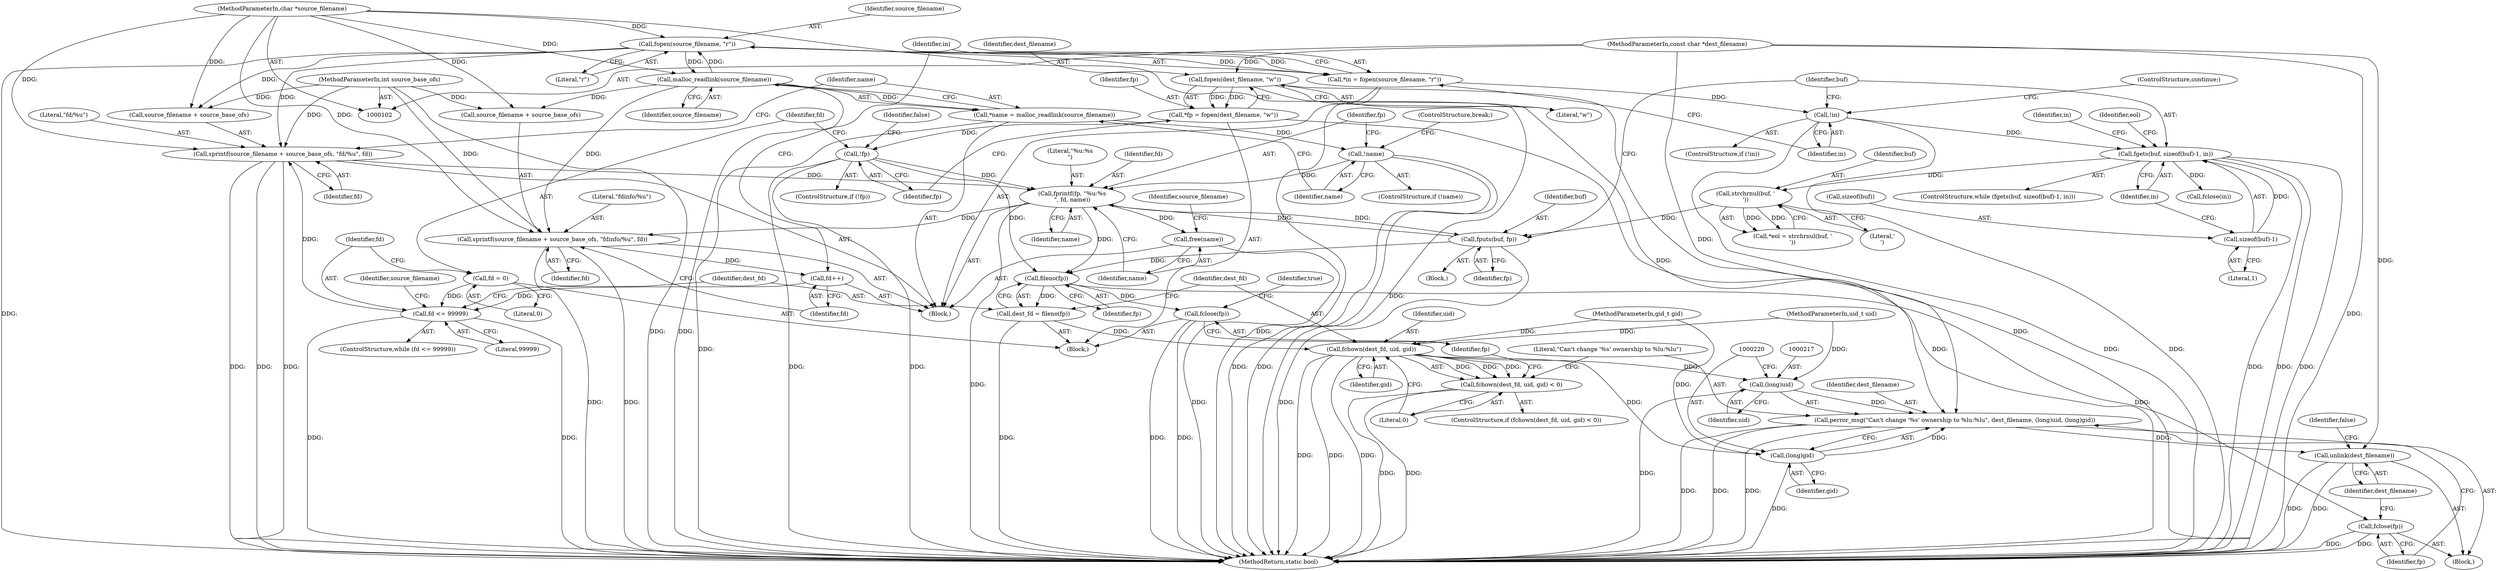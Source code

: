 digraph "0_abrt_d6e2f6f128cef4c21cb80941ae674c9842681aa7@API" {
"1000129" [label="(Call,sprintf(source_filename + source_base_ofs, \"fd/%u\", fd))"];
"1000162" [label="(Call,fopen(source_filename, \"r\"))"];
"1000104" [label="(MethodParameterIn,char *source_filename)"];
"1000138" [label="(Call,malloc_readlink(source_filename))"];
"1000105" [label="(MethodParameterIn,int source_base_ofs)"];
"1000125" [label="(Call,fd <= 99999)"];
"1000157" [label="(Call,fd++)"];
"1000151" [label="(Call,sprintf(source_filename + source_base_ofs, \"fdinfo/%u\", fd))"];
"1000144" [label="(Call,fprintf(fp, \"%u:%s\n\", fd, name))"];
"1000116" [label="(Call,!fp)"];
"1000110" [label="(Call,*fp = fopen(dest_filename, \"w\"))"];
"1000112" [label="(Call,fopen(dest_filename, \"w\"))"];
"1000103" [label="(MethodParameterIn,const char *dest_filename)"];
"1000195" [label="(Call,fputs(buf, fp))"];
"1000182" [label="(Call,strchrnul(buf, '\n'))"];
"1000171" [label="(Call,fgets(buf, sizeof(buf)-1, in))"];
"1000173" [label="(Call,sizeof(buf)-1)"];
"1000166" [label="(Call,!in)"];
"1000160" [label="(Call,*in = fopen(source_filename, \"r\"))"];
"1000129" [label="(Call,sprintf(source_filename + source_base_ofs, \"fd/%u\", fd))"];
"1000141" [label="(Call,!name)"];
"1000136" [label="(Call,*name = malloc_readlink(source_filename))"];
"1000121" [label="(Call,fd = 0)"];
"1000149" [label="(Call,free(name))"];
"1000203" [label="(Call,fileno(fp))"];
"1000201" [label="(Call,dest_fd = fileno(fp))"];
"1000207" [label="(Call,fchown(dest_fd, uid, gid))"];
"1000206" [label="(Call,fchown(dest_fd, uid, gid) < 0)"];
"1000216" [label="(Call,(long)uid)"];
"1000213" [label="(Call,perror_msg(\"Can't change '%s' ownership to %lu:%lu\", dest_filename, (long)uid, (long)gid))"];
"1000224" [label="(Call,unlink(dest_filename))"];
"1000219" [label="(Call,(long)gid)"];
"1000222" [label="(Call,fclose(fp))"];
"1000228" [label="(Call,fclose(fp))"];
"1000202" [label="(Identifier,dest_fd)"];
"1000182" [label="(Call,strchrnul(buf, '\n'))"];
"1000208" [label="(Identifier,dest_fd)"];
"1000113" [label="(Identifier,dest_filename)"];
"1000212" [label="(Block,)"];
"1000112" [label="(Call,fopen(dest_filename, \"w\"))"];
"1000210" [label="(Identifier,gid)"];
"1000197" [label="(Identifier,fp)"];
"1000216" [label="(Call,(long)uid)"];
"1000164" [label="(Literal,\"r\")"];
"1000222" [label="(Call,fclose(fp))"];
"1000127" [label="(Literal,99999)"];
"1000161" [label="(Identifier,in)"];
"1000152" [label="(Call,source_filename + source_base_ofs)"];
"1000111" [label="(Identifier,fp)"];
"1000211" [label="(Literal,0)"];
"1000165" [label="(ControlStructure,if (!in))"];
"1000105" [label="(MethodParameterIn,int source_base_ofs)"];
"1000117" [label="(Identifier,fp)"];
"1000143" [label="(ControlStructure,break;)"];
"1000114" [label="(Literal,\"w\")"];
"1000108" [label="(Block,)"];
"1000167" [label="(Identifier,in)"];
"1000195" [label="(Call,fputs(buf, fp))"];
"1000173" [label="(Call,sizeof(buf)-1)"];
"1000171" [label="(Call,fgets(buf, sizeof(buf)-1, in))"];
"1000199" [label="(Identifier,in)"];
"1000137" [label="(Identifier,name)"];
"1000170" [label="(ControlStructure,while (fgets(buf, sizeof(buf)-1, in)))"];
"1000177" [label="(Identifier,in)"];
"1000166" [label="(Call,!in)"];
"1000158" [label="(Identifier,fd)"];
"1000174" [label="(Call,sizeof(buf))"];
"1000232" [label="(MethodReturn,static bool)"];
"1000107" [label="(MethodParameterIn,gid_t gid)"];
"1000151" [label="(Call,sprintf(source_filename + source_base_ofs, \"fdinfo/%u\", fd))"];
"1000106" [label="(MethodParameterIn,uid_t uid)"];
"1000119" [label="(Identifier,false)"];
"1000184" [label="(Literal,'\n')"];
"1000214" [label="(Literal,\"Can't change '%s' ownership to %lu:%lu\")"];
"1000172" [label="(Identifier,buf)"];
"1000131" [label="(Identifier,source_filename)"];
"1000123" [label="(Literal,0)"];
"1000160" [label="(Call,*in = fopen(source_filename, \"r\"))"];
"1000231" [label="(Identifier,true)"];
"1000155" [label="(Literal,\"fdinfo/%u\")"];
"1000196" [label="(Identifier,buf)"];
"1000140" [label="(ControlStructure,if (!name))"];
"1000149" [label="(Call,free(name))"];
"1000156" [label="(Identifier,fd)"];
"1000134" [label="(Identifier,fd)"];
"1000221" [label="(Identifier,gid)"];
"1000121" [label="(Call,fd = 0)"];
"1000144" [label="(Call,fprintf(fp, \"%u:%s\n\", fd, name))"];
"1000150" [label="(Identifier,name)"];
"1000201" [label="(Call,dest_fd = fileno(fp))"];
"1000205" [label="(ControlStructure,if (fchown(dest_fd, uid, gid) < 0))"];
"1000146" [label="(Literal,\"%u:%s\n\")"];
"1000125" [label="(Call,fd <= 99999)"];
"1000138" [label="(Call,malloc_readlink(source_filename))"];
"1000128" [label="(Block,)"];
"1000162" [label="(Call,fopen(source_filename, \"r\"))"];
"1000142" [label="(Identifier,name)"];
"1000223" [label="(Identifier,fp)"];
"1000147" [label="(Identifier,fd)"];
"1000207" [label="(Call,fchown(dest_fd, uid, gid))"];
"1000116" [label="(Call,!fp)"];
"1000130" [label="(Call,source_filename + source_base_ofs)"];
"1000124" [label="(ControlStructure,while (fd <= 99999))"];
"1000225" [label="(Identifier,dest_filename)"];
"1000122" [label="(Identifier,fd)"];
"1000215" [label="(Identifier,dest_filename)"];
"1000133" [label="(Literal,\"fd/%u\")"];
"1000126" [label="(Identifier,fd)"];
"1000219" [label="(Call,(long)gid)"];
"1000203" [label="(Call,fileno(fp))"];
"1000157" [label="(Call,fd++)"];
"1000115" [label="(ControlStructure,if (!fp))"];
"1000139" [label="(Identifier,source_filename)"];
"1000183" [label="(Identifier,buf)"];
"1000129" [label="(Call,sprintf(source_filename + source_base_ofs, \"fd/%u\", fd))"];
"1000104" [label="(MethodParameterIn,char *source_filename)"];
"1000206" [label="(Call,fchown(dest_fd, uid, gid) < 0)"];
"1000148" [label="(Identifier,name)"];
"1000209" [label="(Identifier,uid)"];
"1000110" [label="(Call,*fp = fopen(dest_filename, \"w\"))"];
"1000227" [label="(Identifier,false)"];
"1000178" [label="(Block,)"];
"1000153" [label="(Identifier,source_filename)"];
"1000163" [label="(Identifier,source_filename)"];
"1000224" [label="(Call,unlink(dest_filename))"];
"1000213" [label="(Call,perror_msg(\"Can't change '%s' ownership to %lu:%lu\", dest_filename, (long)uid, (long)gid))"];
"1000228" [label="(Call,fclose(fp))"];
"1000218" [label="(Identifier,uid)"];
"1000141" [label="(Call,!name)"];
"1000176" [label="(Literal,1)"];
"1000204" [label="(Identifier,fp)"];
"1000145" [label="(Identifier,fp)"];
"1000136" [label="(Call,*name = malloc_readlink(source_filename))"];
"1000103" [label="(MethodParameterIn,const char *dest_filename)"];
"1000180" [label="(Call,*eol = strchrnul(buf, '\n'))"];
"1000229" [label="(Identifier,fp)"];
"1000168" [label="(ControlStructure,continue;)"];
"1000181" [label="(Identifier,eol)"];
"1000198" [label="(Call,fclose(in))"];
"1000129" -> "1000128"  [label="AST: "];
"1000129" -> "1000134"  [label="CFG: "];
"1000130" -> "1000129"  [label="AST: "];
"1000133" -> "1000129"  [label="AST: "];
"1000134" -> "1000129"  [label="AST: "];
"1000137" -> "1000129"  [label="CFG: "];
"1000129" -> "1000232"  [label="DDG: "];
"1000129" -> "1000232"  [label="DDG: "];
"1000129" -> "1000232"  [label="DDG: "];
"1000162" -> "1000129"  [label="DDG: "];
"1000104" -> "1000129"  [label="DDG: "];
"1000105" -> "1000129"  [label="DDG: "];
"1000125" -> "1000129"  [label="DDG: "];
"1000129" -> "1000144"  [label="DDG: "];
"1000162" -> "1000160"  [label="AST: "];
"1000162" -> "1000164"  [label="CFG: "];
"1000163" -> "1000162"  [label="AST: "];
"1000164" -> "1000162"  [label="AST: "];
"1000160" -> "1000162"  [label="CFG: "];
"1000162" -> "1000232"  [label="DDG: "];
"1000162" -> "1000130"  [label="DDG: "];
"1000162" -> "1000138"  [label="DDG: "];
"1000162" -> "1000160"  [label="DDG: "];
"1000162" -> "1000160"  [label="DDG: "];
"1000104" -> "1000162"  [label="DDG: "];
"1000138" -> "1000162"  [label="DDG: "];
"1000104" -> "1000102"  [label="AST: "];
"1000104" -> "1000232"  [label="DDG: "];
"1000104" -> "1000130"  [label="DDG: "];
"1000104" -> "1000138"  [label="DDG: "];
"1000104" -> "1000151"  [label="DDG: "];
"1000104" -> "1000152"  [label="DDG: "];
"1000138" -> "1000136"  [label="AST: "];
"1000138" -> "1000139"  [label="CFG: "];
"1000139" -> "1000138"  [label="AST: "];
"1000136" -> "1000138"  [label="CFG: "];
"1000138" -> "1000232"  [label="DDG: "];
"1000138" -> "1000136"  [label="DDG: "];
"1000138" -> "1000151"  [label="DDG: "];
"1000138" -> "1000152"  [label="DDG: "];
"1000105" -> "1000102"  [label="AST: "];
"1000105" -> "1000232"  [label="DDG: "];
"1000105" -> "1000130"  [label="DDG: "];
"1000105" -> "1000151"  [label="DDG: "];
"1000105" -> "1000152"  [label="DDG: "];
"1000125" -> "1000124"  [label="AST: "];
"1000125" -> "1000127"  [label="CFG: "];
"1000126" -> "1000125"  [label="AST: "];
"1000127" -> "1000125"  [label="AST: "];
"1000131" -> "1000125"  [label="CFG: "];
"1000202" -> "1000125"  [label="CFG: "];
"1000125" -> "1000232"  [label="DDG: "];
"1000125" -> "1000232"  [label="DDG: "];
"1000157" -> "1000125"  [label="DDG: "];
"1000121" -> "1000125"  [label="DDG: "];
"1000157" -> "1000128"  [label="AST: "];
"1000157" -> "1000158"  [label="CFG: "];
"1000158" -> "1000157"  [label="AST: "];
"1000161" -> "1000157"  [label="CFG: "];
"1000151" -> "1000157"  [label="DDG: "];
"1000151" -> "1000128"  [label="AST: "];
"1000151" -> "1000156"  [label="CFG: "];
"1000152" -> "1000151"  [label="AST: "];
"1000155" -> "1000151"  [label="AST: "];
"1000156" -> "1000151"  [label="AST: "];
"1000158" -> "1000151"  [label="CFG: "];
"1000151" -> "1000232"  [label="DDG: "];
"1000151" -> "1000232"  [label="DDG: "];
"1000144" -> "1000151"  [label="DDG: "];
"1000144" -> "1000128"  [label="AST: "];
"1000144" -> "1000148"  [label="CFG: "];
"1000145" -> "1000144"  [label="AST: "];
"1000146" -> "1000144"  [label="AST: "];
"1000147" -> "1000144"  [label="AST: "];
"1000148" -> "1000144"  [label="AST: "];
"1000150" -> "1000144"  [label="CFG: "];
"1000144" -> "1000232"  [label="DDG: "];
"1000116" -> "1000144"  [label="DDG: "];
"1000195" -> "1000144"  [label="DDG: "];
"1000141" -> "1000144"  [label="DDG: "];
"1000144" -> "1000149"  [label="DDG: "];
"1000144" -> "1000195"  [label="DDG: "];
"1000144" -> "1000203"  [label="DDG: "];
"1000116" -> "1000115"  [label="AST: "];
"1000116" -> "1000117"  [label="CFG: "];
"1000117" -> "1000116"  [label="AST: "];
"1000119" -> "1000116"  [label="CFG: "];
"1000122" -> "1000116"  [label="CFG: "];
"1000116" -> "1000232"  [label="DDG: "];
"1000116" -> "1000232"  [label="DDG: "];
"1000110" -> "1000116"  [label="DDG: "];
"1000116" -> "1000203"  [label="DDG: "];
"1000110" -> "1000108"  [label="AST: "];
"1000110" -> "1000112"  [label="CFG: "];
"1000111" -> "1000110"  [label="AST: "];
"1000112" -> "1000110"  [label="AST: "];
"1000117" -> "1000110"  [label="CFG: "];
"1000110" -> "1000232"  [label="DDG: "];
"1000112" -> "1000110"  [label="DDG: "];
"1000112" -> "1000110"  [label="DDG: "];
"1000112" -> "1000114"  [label="CFG: "];
"1000113" -> "1000112"  [label="AST: "];
"1000114" -> "1000112"  [label="AST: "];
"1000112" -> "1000232"  [label="DDG: "];
"1000103" -> "1000112"  [label="DDG: "];
"1000112" -> "1000213"  [label="DDG: "];
"1000103" -> "1000102"  [label="AST: "];
"1000103" -> "1000232"  [label="DDG: "];
"1000103" -> "1000213"  [label="DDG: "];
"1000103" -> "1000224"  [label="DDG: "];
"1000195" -> "1000178"  [label="AST: "];
"1000195" -> "1000197"  [label="CFG: "];
"1000196" -> "1000195"  [label="AST: "];
"1000197" -> "1000195"  [label="AST: "];
"1000172" -> "1000195"  [label="CFG: "];
"1000195" -> "1000232"  [label="DDG: "];
"1000182" -> "1000195"  [label="DDG: "];
"1000195" -> "1000203"  [label="DDG: "];
"1000182" -> "1000180"  [label="AST: "];
"1000182" -> "1000184"  [label="CFG: "];
"1000183" -> "1000182"  [label="AST: "];
"1000184" -> "1000182"  [label="AST: "];
"1000180" -> "1000182"  [label="CFG: "];
"1000182" -> "1000180"  [label="DDG: "];
"1000182" -> "1000180"  [label="DDG: "];
"1000171" -> "1000182"  [label="DDG: "];
"1000171" -> "1000170"  [label="AST: "];
"1000171" -> "1000177"  [label="CFG: "];
"1000172" -> "1000171"  [label="AST: "];
"1000173" -> "1000171"  [label="AST: "];
"1000177" -> "1000171"  [label="AST: "];
"1000181" -> "1000171"  [label="CFG: "];
"1000199" -> "1000171"  [label="CFG: "];
"1000171" -> "1000232"  [label="DDG: "];
"1000171" -> "1000232"  [label="DDG: "];
"1000171" -> "1000232"  [label="DDG: "];
"1000173" -> "1000171"  [label="DDG: "];
"1000166" -> "1000171"  [label="DDG: "];
"1000171" -> "1000198"  [label="DDG: "];
"1000173" -> "1000176"  [label="CFG: "];
"1000174" -> "1000173"  [label="AST: "];
"1000176" -> "1000173"  [label="AST: "];
"1000177" -> "1000173"  [label="CFG: "];
"1000166" -> "1000165"  [label="AST: "];
"1000166" -> "1000167"  [label="CFG: "];
"1000167" -> "1000166"  [label="AST: "];
"1000168" -> "1000166"  [label="CFG: "];
"1000172" -> "1000166"  [label="CFG: "];
"1000166" -> "1000232"  [label="DDG: "];
"1000166" -> "1000232"  [label="DDG: "];
"1000160" -> "1000166"  [label="DDG: "];
"1000160" -> "1000128"  [label="AST: "];
"1000161" -> "1000160"  [label="AST: "];
"1000167" -> "1000160"  [label="CFG: "];
"1000160" -> "1000232"  [label="DDG: "];
"1000141" -> "1000140"  [label="AST: "];
"1000141" -> "1000142"  [label="CFG: "];
"1000142" -> "1000141"  [label="AST: "];
"1000143" -> "1000141"  [label="CFG: "];
"1000145" -> "1000141"  [label="CFG: "];
"1000141" -> "1000232"  [label="DDG: "];
"1000141" -> "1000232"  [label="DDG: "];
"1000136" -> "1000141"  [label="DDG: "];
"1000136" -> "1000128"  [label="AST: "];
"1000137" -> "1000136"  [label="AST: "];
"1000142" -> "1000136"  [label="CFG: "];
"1000136" -> "1000232"  [label="DDG: "];
"1000121" -> "1000108"  [label="AST: "];
"1000121" -> "1000123"  [label="CFG: "];
"1000122" -> "1000121"  [label="AST: "];
"1000123" -> "1000121"  [label="AST: "];
"1000126" -> "1000121"  [label="CFG: "];
"1000149" -> "1000128"  [label="AST: "];
"1000149" -> "1000150"  [label="CFG: "];
"1000150" -> "1000149"  [label="AST: "];
"1000153" -> "1000149"  [label="CFG: "];
"1000149" -> "1000232"  [label="DDG: "];
"1000203" -> "1000201"  [label="AST: "];
"1000203" -> "1000204"  [label="CFG: "];
"1000204" -> "1000203"  [label="AST: "];
"1000201" -> "1000203"  [label="CFG: "];
"1000203" -> "1000201"  [label="DDG: "];
"1000203" -> "1000222"  [label="DDG: "];
"1000203" -> "1000228"  [label="DDG: "];
"1000201" -> "1000108"  [label="AST: "];
"1000202" -> "1000201"  [label="AST: "];
"1000208" -> "1000201"  [label="CFG: "];
"1000201" -> "1000232"  [label="DDG: "];
"1000201" -> "1000207"  [label="DDG: "];
"1000207" -> "1000206"  [label="AST: "];
"1000207" -> "1000210"  [label="CFG: "];
"1000208" -> "1000207"  [label="AST: "];
"1000209" -> "1000207"  [label="AST: "];
"1000210" -> "1000207"  [label="AST: "];
"1000211" -> "1000207"  [label="CFG: "];
"1000207" -> "1000232"  [label="DDG: "];
"1000207" -> "1000232"  [label="DDG: "];
"1000207" -> "1000232"  [label="DDG: "];
"1000207" -> "1000206"  [label="DDG: "];
"1000207" -> "1000206"  [label="DDG: "];
"1000207" -> "1000206"  [label="DDG: "];
"1000106" -> "1000207"  [label="DDG: "];
"1000107" -> "1000207"  [label="DDG: "];
"1000207" -> "1000216"  [label="DDG: "];
"1000207" -> "1000219"  [label="DDG: "];
"1000206" -> "1000205"  [label="AST: "];
"1000206" -> "1000211"  [label="CFG: "];
"1000211" -> "1000206"  [label="AST: "];
"1000214" -> "1000206"  [label="CFG: "];
"1000229" -> "1000206"  [label="CFG: "];
"1000206" -> "1000232"  [label="DDG: "];
"1000206" -> "1000232"  [label="DDG: "];
"1000216" -> "1000213"  [label="AST: "];
"1000216" -> "1000218"  [label="CFG: "];
"1000217" -> "1000216"  [label="AST: "];
"1000218" -> "1000216"  [label="AST: "];
"1000220" -> "1000216"  [label="CFG: "];
"1000216" -> "1000232"  [label="DDG: "];
"1000216" -> "1000213"  [label="DDG: "];
"1000106" -> "1000216"  [label="DDG: "];
"1000213" -> "1000212"  [label="AST: "];
"1000213" -> "1000219"  [label="CFG: "];
"1000214" -> "1000213"  [label="AST: "];
"1000215" -> "1000213"  [label="AST: "];
"1000219" -> "1000213"  [label="AST: "];
"1000223" -> "1000213"  [label="CFG: "];
"1000213" -> "1000232"  [label="DDG: "];
"1000213" -> "1000232"  [label="DDG: "];
"1000213" -> "1000232"  [label="DDG: "];
"1000219" -> "1000213"  [label="DDG: "];
"1000213" -> "1000224"  [label="DDG: "];
"1000224" -> "1000212"  [label="AST: "];
"1000224" -> "1000225"  [label="CFG: "];
"1000225" -> "1000224"  [label="AST: "];
"1000227" -> "1000224"  [label="CFG: "];
"1000224" -> "1000232"  [label="DDG: "];
"1000224" -> "1000232"  [label="DDG: "];
"1000219" -> "1000221"  [label="CFG: "];
"1000220" -> "1000219"  [label="AST: "];
"1000221" -> "1000219"  [label="AST: "];
"1000219" -> "1000232"  [label="DDG: "];
"1000107" -> "1000219"  [label="DDG: "];
"1000222" -> "1000212"  [label="AST: "];
"1000222" -> "1000223"  [label="CFG: "];
"1000223" -> "1000222"  [label="AST: "];
"1000225" -> "1000222"  [label="CFG: "];
"1000222" -> "1000232"  [label="DDG: "];
"1000222" -> "1000232"  [label="DDG: "];
"1000228" -> "1000108"  [label="AST: "];
"1000228" -> "1000229"  [label="CFG: "];
"1000229" -> "1000228"  [label="AST: "];
"1000231" -> "1000228"  [label="CFG: "];
"1000228" -> "1000232"  [label="DDG: "];
"1000228" -> "1000232"  [label="DDG: "];
}
